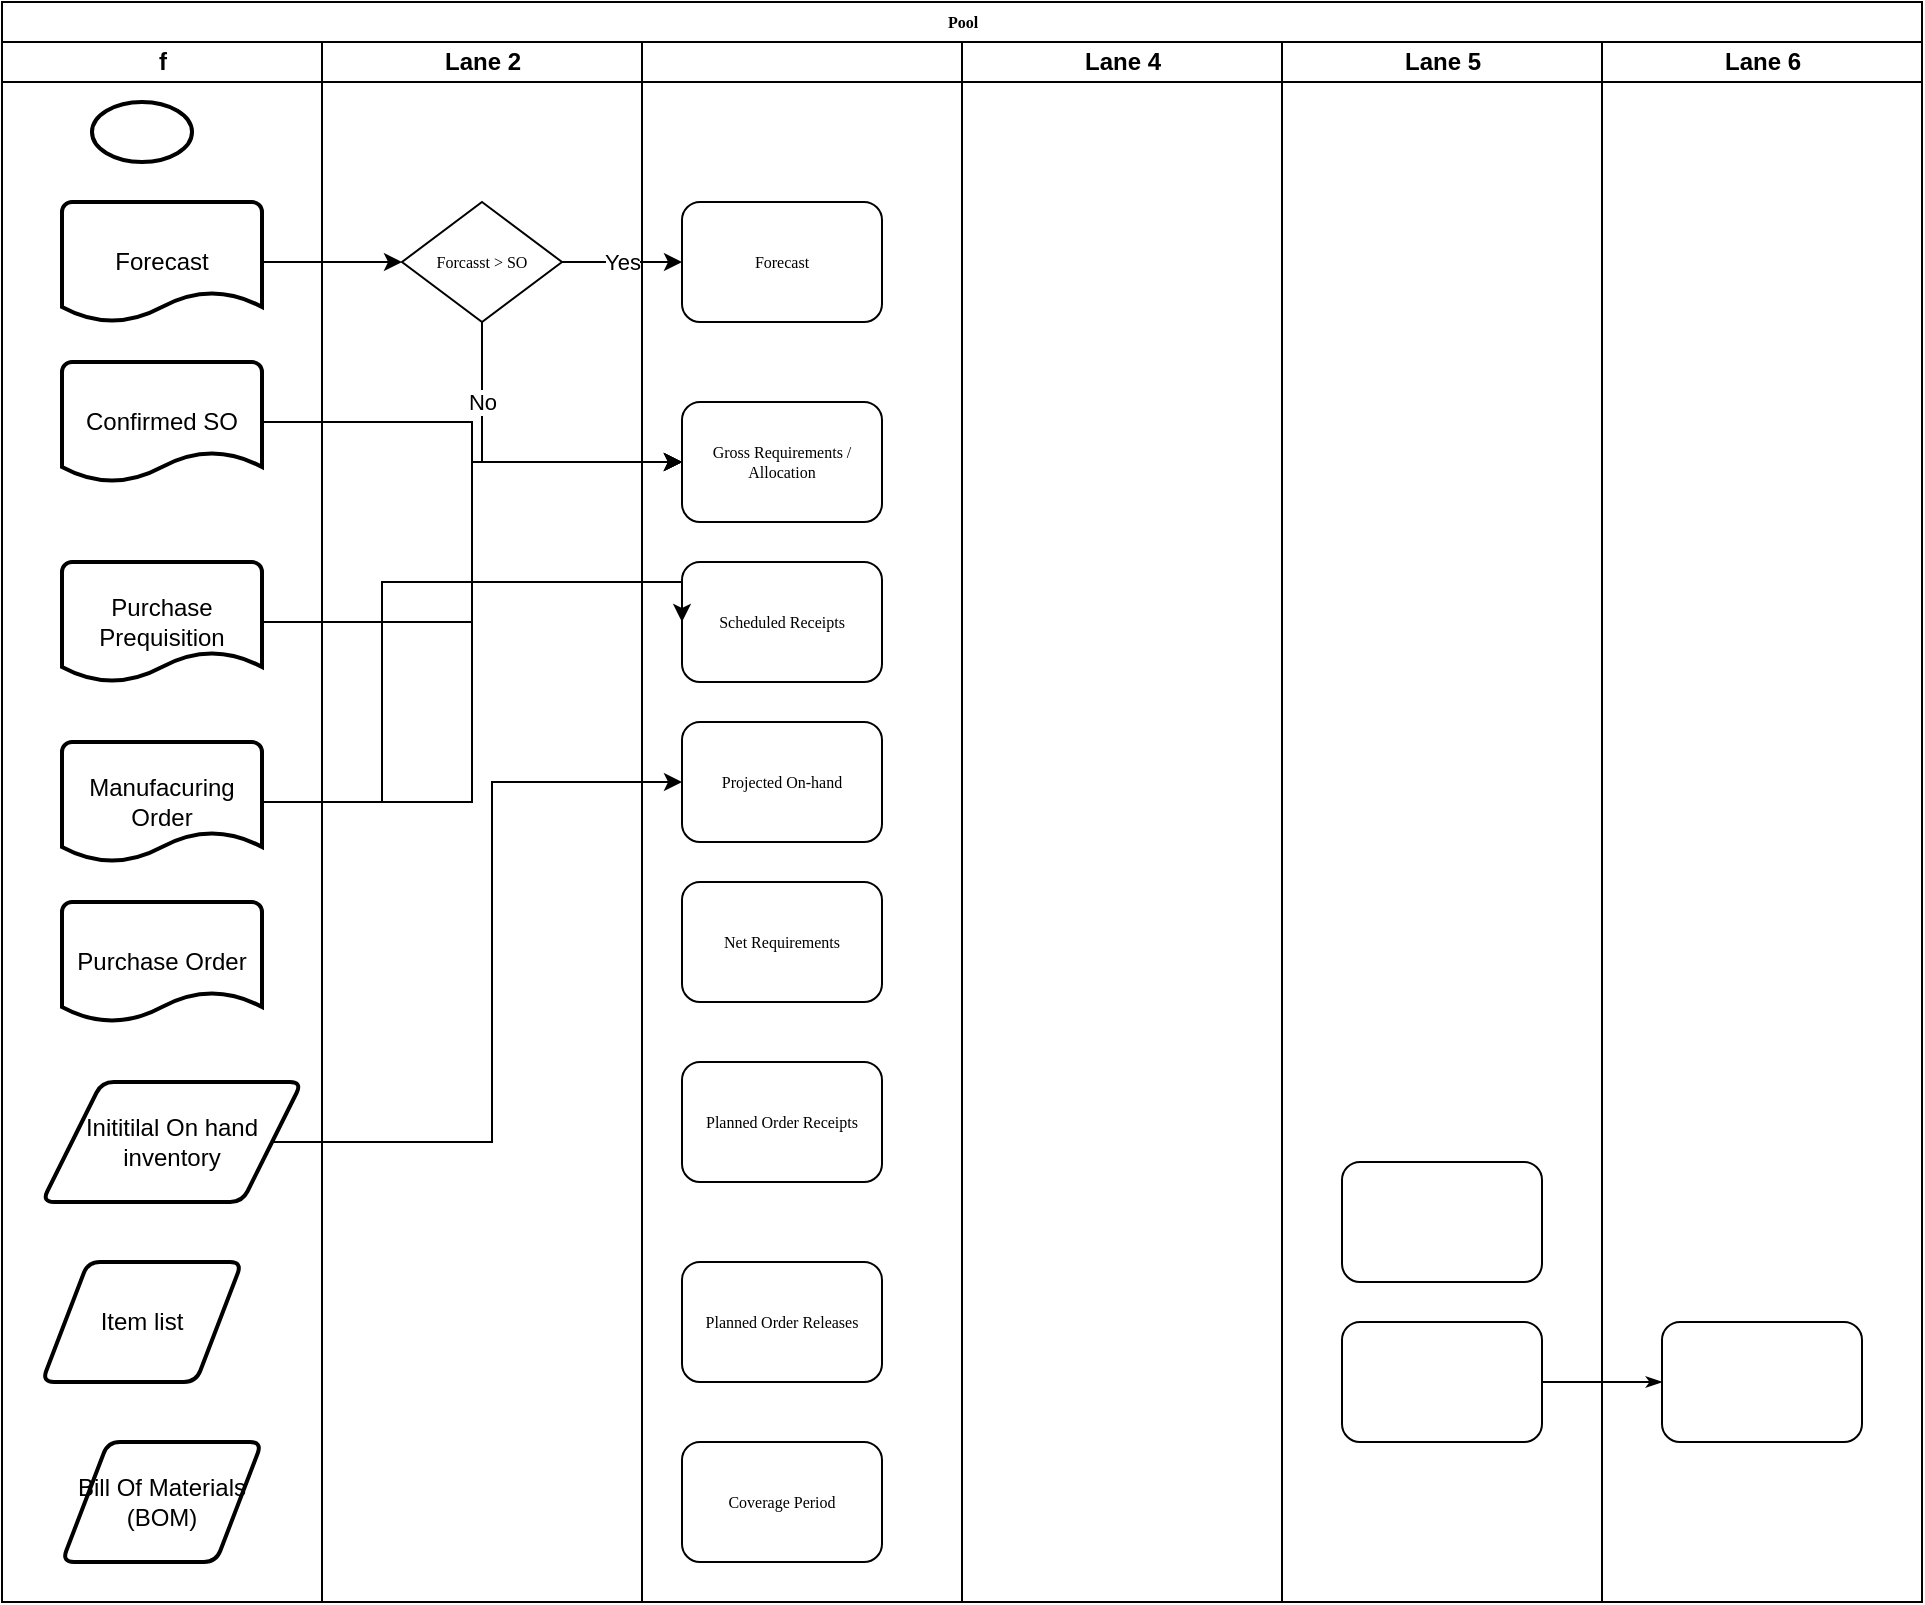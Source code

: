 <mxfile version="20.3.6" type="github">
  <diagram name="Page-1" id="74e2e168-ea6b-b213-b513-2b3c1d86103e">
    <mxGraphModel dx="1022" dy="476" grid="1" gridSize="10" guides="1" tooltips="1" connect="1" arrows="1" fold="1" page="1" pageScale="1" pageWidth="1100" pageHeight="850" background="none" math="0" shadow="0">
      <root>
        <mxCell id="0" />
        <mxCell id="1" parent="0" />
        <mxCell id="77e6c97f196da883-1" value="Pool" style="swimlane;html=1;childLayout=stackLayout;startSize=20;rounded=0;shadow=0;labelBackgroundColor=none;strokeWidth=1;fontFamily=Verdana;fontSize=8;align=center;" parent="1" vertex="1">
          <mxGeometry x="70" y="40" width="960" height="800" as="geometry" />
        </mxCell>
        <mxCell id="77e6c97f196da883-40" style="edgeStyle=orthogonalEdgeStyle;rounded=1;html=1;labelBackgroundColor=none;startArrow=none;startFill=0;startSize=5;endArrow=classicThin;endFill=1;endSize=5;jettySize=auto;orthogonalLoop=1;strokeWidth=1;fontFamily=Verdana;fontSize=8" parent="77e6c97f196da883-1" source="77e6c97f196da883-23" target="77e6c97f196da883-24" edge="1">
          <mxGeometry relative="1" as="geometry" />
        </mxCell>
        <mxCell id="77e6c97f196da883-2" value="f" style="swimlane;html=1;startSize=20;" parent="77e6c97f196da883-1" vertex="1">
          <mxGeometry y="20" width="160" height="780" as="geometry" />
        </mxCell>
        <mxCell id="5kwwU9iEzWPKpDH_7ptS-1" value="Confirmed SO" style="strokeWidth=2;html=1;shape=mxgraph.flowchart.document2;whiteSpace=wrap;size=0.25;" parent="77e6c97f196da883-2" vertex="1">
          <mxGeometry x="30" y="160" width="100" height="60" as="geometry" />
        </mxCell>
        <mxCell id="5kwwU9iEzWPKpDH_7ptS-2" value="Forecast" style="strokeWidth=2;html=1;shape=mxgraph.flowchart.document2;whiteSpace=wrap;size=0.25;" parent="77e6c97f196da883-2" vertex="1">
          <mxGeometry x="30" y="80" width="100" height="60" as="geometry" />
        </mxCell>
        <mxCell id="5kwwU9iEzWPKpDH_7ptS-3" value="Manufacuring Order" style="strokeWidth=2;html=1;shape=mxgraph.flowchart.document2;whiteSpace=wrap;size=0.25;" parent="77e6c97f196da883-2" vertex="1">
          <mxGeometry x="30" y="350" width="100" height="60" as="geometry" />
        </mxCell>
        <mxCell id="5kwwU9iEzWPKpDH_7ptS-4" value="" style="strokeWidth=2;html=1;shape=mxgraph.flowchart.start_1;whiteSpace=wrap;" parent="77e6c97f196da883-2" vertex="1">
          <mxGeometry x="45" y="30" width="50" height="30" as="geometry" />
        </mxCell>
        <mxCell id="5kwwU9iEzWPKpDH_7ptS-5" value="Item list" style="shape=parallelogram;html=1;strokeWidth=2;perimeter=parallelogramPerimeter;whiteSpace=wrap;rounded=1;arcSize=12;size=0.23;" parent="77e6c97f196da883-2" vertex="1">
          <mxGeometry x="20" y="610" width="100" height="60" as="geometry" />
        </mxCell>
        <mxCell id="5kwwU9iEzWPKpDH_7ptS-47" value="Bill Of Materials&lt;br&gt;(BOM)" style="shape=parallelogram;html=1;strokeWidth=2;perimeter=parallelogramPerimeter;whiteSpace=wrap;rounded=1;arcSize=12;size=0.23;" parent="77e6c97f196da883-2" vertex="1">
          <mxGeometry x="30" y="700" width="100" height="60" as="geometry" />
        </mxCell>
        <mxCell id="5kwwU9iEzWPKpDH_7ptS-49" value="Purchase Order" style="strokeWidth=2;html=1;shape=mxgraph.flowchart.document2;whiteSpace=wrap;size=0.25;" parent="77e6c97f196da883-2" vertex="1">
          <mxGeometry x="30" y="430" width="100" height="60" as="geometry" />
        </mxCell>
        <mxCell id="9wzl4LR-gHRfUlmrai3C-31" value="Inititilal On hand inventory" style="shape=parallelogram;html=1;strokeWidth=2;perimeter=parallelogramPerimeter;whiteSpace=wrap;rounded=1;arcSize=12;size=0.23;" vertex="1" parent="77e6c97f196da883-2">
          <mxGeometry x="20" y="520" width="130" height="60" as="geometry" />
        </mxCell>
        <mxCell id="77e6c97f196da883-3" value="Lane 2" style="swimlane;html=1;startSize=20;" parent="77e6c97f196da883-1" vertex="1">
          <mxGeometry x="160" y="20" width="160" height="780" as="geometry" />
        </mxCell>
        <mxCell id="77e6c97f196da883-20" value="Forcasst &amp;gt; SO" style="rhombus;whiteSpace=wrap;html=1;rounded=0;shadow=0;labelBackgroundColor=none;strokeWidth=1;fontFamily=Verdana;fontSize=8;align=center;" parent="77e6c97f196da883-3" vertex="1">
          <mxGeometry x="40" y="80" width="80" height="60" as="geometry" />
        </mxCell>
        <mxCell id="77e6c97f196da883-4" value="" style="swimlane;html=1;startSize=20;" parent="77e6c97f196da883-1" vertex="1">
          <mxGeometry x="320" y="20" width="160" height="780" as="geometry" />
        </mxCell>
        <mxCell id="77e6c97f196da883-14" value="Net Requirements" style="rounded=1;whiteSpace=wrap;html=1;shadow=0;labelBackgroundColor=none;strokeWidth=1;fontFamily=Verdana;fontSize=8;align=center;" parent="77e6c97f196da883-4" vertex="1">
          <mxGeometry x="20" y="420" width="100" height="60" as="geometry" />
        </mxCell>
        <mxCell id="77e6c97f196da883-12" value="Gross Requirements / Allocation" style="rounded=1;whiteSpace=wrap;html=1;shadow=0;labelBackgroundColor=none;strokeWidth=1;fontFamily=Verdana;fontSize=8;align=center;" parent="77e6c97f196da883-4" vertex="1">
          <mxGeometry x="20" y="180" width="100" height="60" as="geometry" />
        </mxCell>
        <mxCell id="77e6c97f196da883-18" value="Forecast" style="rounded=1;whiteSpace=wrap;html=1;shadow=0;labelBackgroundColor=none;strokeWidth=1;fontFamily=Verdana;fontSize=8;align=center;" parent="77e6c97f196da883-4" vertex="1">
          <mxGeometry x="20" y="80" width="100" height="60" as="geometry" />
        </mxCell>
        <mxCell id="77e6c97f196da883-17" value="Scheduled Receipts" style="rounded=1;whiteSpace=wrap;html=1;shadow=0;labelBackgroundColor=none;strokeWidth=1;fontFamily=Verdana;fontSize=8;align=center;" parent="77e6c97f196da883-4" vertex="1">
          <mxGeometry x="20" y="260" width="100" height="60" as="geometry" />
        </mxCell>
        <mxCell id="9wzl4LR-gHRfUlmrai3C-30" value="Projected On-hand" style="rounded=1;whiteSpace=wrap;html=1;shadow=0;labelBackgroundColor=none;strokeWidth=1;fontFamily=Verdana;fontSize=8;align=center;" vertex="1" parent="77e6c97f196da883-4">
          <mxGeometry x="20" y="340" width="100" height="60" as="geometry" />
        </mxCell>
        <mxCell id="77e6c97f196da883-19" value="Planned Order Releases" style="rounded=1;whiteSpace=wrap;html=1;shadow=0;labelBackgroundColor=none;strokeWidth=1;fontFamily=Verdana;fontSize=8;align=center;" parent="77e6c97f196da883-4" vertex="1">
          <mxGeometry x="20" y="610" width="100" height="60" as="geometry" />
        </mxCell>
        <mxCell id="77e6c97f196da883-21" value="Planned Order Receipts" style="rounded=1;whiteSpace=wrap;html=1;shadow=0;labelBackgroundColor=none;strokeWidth=1;fontFamily=Verdana;fontSize=8;align=center;" parent="77e6c97f196da883-4" vertex="1">
          <mxGeometry x="20" y="510" width="100" height="60" as="geometry" />
        </mxCell>
        <mxCell id="9wzl4LR-gHRfUlmrai3C-34" value="Coverage Period" style="rounded=1;whiteSpace=wrap;html=1;shadow=0;labelBackgroundColor=none;strokeWidth=1;fontFamily=Verdana;fontSize=8;align=center;" vertex="1" parent="77e6c97f196da883-4">
          <mxGeometry x="20" y="700" width="100" height="60" as="geometry" />
        </mxCell>
        <mxCell id="77e6c97f196da883-5" value="Lane 4" style="swimlane;html=1;startSize=20;" parent="77e6c97f196da883-1" vertex="1">
          <mxGeometry x="480" y="20" width="160" height="780" as="geometry" />
        </mxCell>
        <mxCell id="77e6c97f196da883-6" value="Lane 5" style="swimlane;html=1;startSize=20;" parent="77e6c97f196da883-1" vertex="1">
          <mxGeometry x="640" y="20" width="160" height="780" as="geometry" />
        </mxCell>
        <mxCell id="77e6c97f196da883-22" value="" style="rounded=1;whiteSpace=wrap;html=1;shadow=0;labelBackgroundColor=none;strokeWidth=1;fontFamily=Verdana;fontSize=8;align=center;" parent="77e6c97f196da883-6" vertex="1">
          <mxGeometry x="30" y="560" width="100" height="60" as="geometry" />
        </mxCell>
        <mxCell id="77e6c97f196da883-23" value="" style="rounded=1;whiteSpace=wrap;html=1;shadow=0;labelBackgroundColor=none;strokeWidth=1;fontFamily=Verdana;fontSize=8;align=center;" parent="77e6c97f196da883-6" vertex="1">
          <mxGeometry x="30" y="640" width="100" height="60" as="geometry" />
        </mxCell>
        <mxCell id="77e6c97f196da883-7" value="Lane 6" style="swimlane;html=1;startSize=20;" parent="77e6c97f196da883-1" vertex="1">
          <mxGeometry x="800" y="20" width="160" height="780" as="geometry" />
        </mxCell>
        <mxCell id="77e6c97f196da883-24" value="" style="rounded=1;whiteSpace=wrap;html=1;shadow=0;labelBackgroundColor=none;strokeWidth=1;fontFamily=Verdana;fontSize=8;align=center;" parent="77e6c97f196da883-7" vertex="1">
          <mxGeometry x="30" y="640" width="100" height="60" as="geometry" />
        </mxCell>
        <mxCell id="9wzl4LR-gHRfUlmrai3C-35" style="edgeStyle=orthogonalEdgeStyle;rounded=0;orthogonalLoop=1;jettySize=auto;html=1;exitX=1;exitY=0.5;exitDx=0;exitDy=0;exitPerimeter=0;entryX=0;entryY=0.5;entryDx=0;entryDy=0;" edge="1" parent="77e6c97f196da883-1" source="5kwwU9iEzWPKpDH_7ptS-2" target="77e6c97f196da883-20">
          <mxGeometry relative="1" as="geometry" />
        </mxCell>
        <mxCell id="9wzl4LR-gHRfUlmrai3C-36" value="Yes" style="edgeStyle=orthogonalEdgeStyle;rounded=0;orthogonalLoop=1;jettySize=auto;html=1;" edge="1" parent="77e6c97f196da883-1" source="77e6c97f196da883-20" target="77e6c97f196da883-18">
          <mxGeometry relative="1" as="geometry" />
        </mxCell>
        <mxCell id="9wzl4LR-gHRfUlmrai3C-38" value="No" style="edgeStyle=orthogonalEdgeStyle;rounded=0;orthogonalLoop=1;jettySize=auto;html=1;entryX=0;entryY=0.5;entryDx=0;entryDy=0;" edge="1" parent="77e6c97f196da883-1" source="77e6c97f196da883-20" target="77e6c97f196da883-12">
          <mxGeometry x="-0.529" relative="1" as="geometry">
            <Array as="points">
              <mxPoint x="240" y="230" />
            </Array>
            <mxPoint as="offset" />
          </mxGeometry>
        </mxCell>
        <mxCell id="9wzl4LR-gHRfUlmrai3C-39" style="edgeStyle=orthogonalEdgeStyle;rounded=0;orthogonalLoop=1;jettySize=auto;html=1;entryX=0;entryY=0.5;entryDx=0;entryDy=0;" edge="1" parent="77e6c97f196da883-1" source="5kwwU9iEzWPKpDH_7ptS-1" target="77e6c97f196da883-12">
          <mxGeometry relative="1" as="geometry" />
        </mxCell>
        <mxCell id="9wzl4LR-gHRfUlmrai3C-41" style="edgeStyle=orthogonalEdgeStyle;rounded=0;orthogonalLoop=1;jettySize=auto;html=1;entryX=0;entryY=0.5;entryDx=0;entryDy=0;" edge="1" parent="77e6c97f196da883-1" source="5kwwU9iEzWPKpDH_7ptS-3" target="77e6c97f196da883-12">
          <mxGeometry relative="1" as="geometry" />
        </mxCell>
        <mxCell id="9wzl4LR-gHRfUlmrai3C-42" style="edgeStyle=orthogonalEdgeStyle;rounded=0;orthogonalLoop=1;jettySize=auto;html=1;entryX=0;entryY=0.5;entryDx=0;entryDy=0;" edge="1" parent="77e6c97f196da883-1" source="9wzl4LR-gHRfUlmrai3C-31" target="9wzl4LR-gHRfUlmrai3C-30">
          <mxGeometry relative="1" as="geometry" />
        </mxCell>
        <mxCell id="9wzl4LR-gHRfUlmrai3C-43" style="edgeStyle=orthogonalEdgeStyle;rounded=0;orthogonalLoop=1;jettySize=auto;html=1;entryX=0;entryY=0.5;entryDx=0;entryDy=0;" edge="1" parent="77e6c97f196da883-1" source="5kwwU9iEzWPKpDH_7ptS-3" target="77e6c97f196da883-17">
          <mxGeometry relative="1" as="geometry">
            <Array as="points">
              <mxPoint x="190" y="400" />
              <mxPoint x="190" y="290" />
              <mxPoint x="340" y="290" />
            </Array>
          </mxGeometry>
        </mxCell>
        <mxCell id="9wzl4LR-gHRfUlmrai3C-40" style="edgeStyle=elbowEdgeStyle;rounded=0;orthogonalLoop=1;jettySize=auto;html=1;entryX=0;entryY=0.5;entryDx=0;entryDy=0;" edge="1" parent="1" source="cs6pRG8HyJXlDDvrZ59S-1" target="77e6c97f196da883-12">
          <mxGeometry relative="1" as="geometry" />
        </mxCell>
        <mxCell id="cs6pRG8HyJXlDDvrZ59S-1" value="Purchase Prequisition" style="strokeWidth=2;html=1;shape=mxgraph.flowchart.document2;whiteSpace=wrap;size=0.25;" parent="1" vertex="1">
          <mxGeometry x="100" y="320" width="100" height="60" as="geometry" />
        </mxCell>
      </root>
    </mxGraphModel>
  </diagram>
</mxfile>
